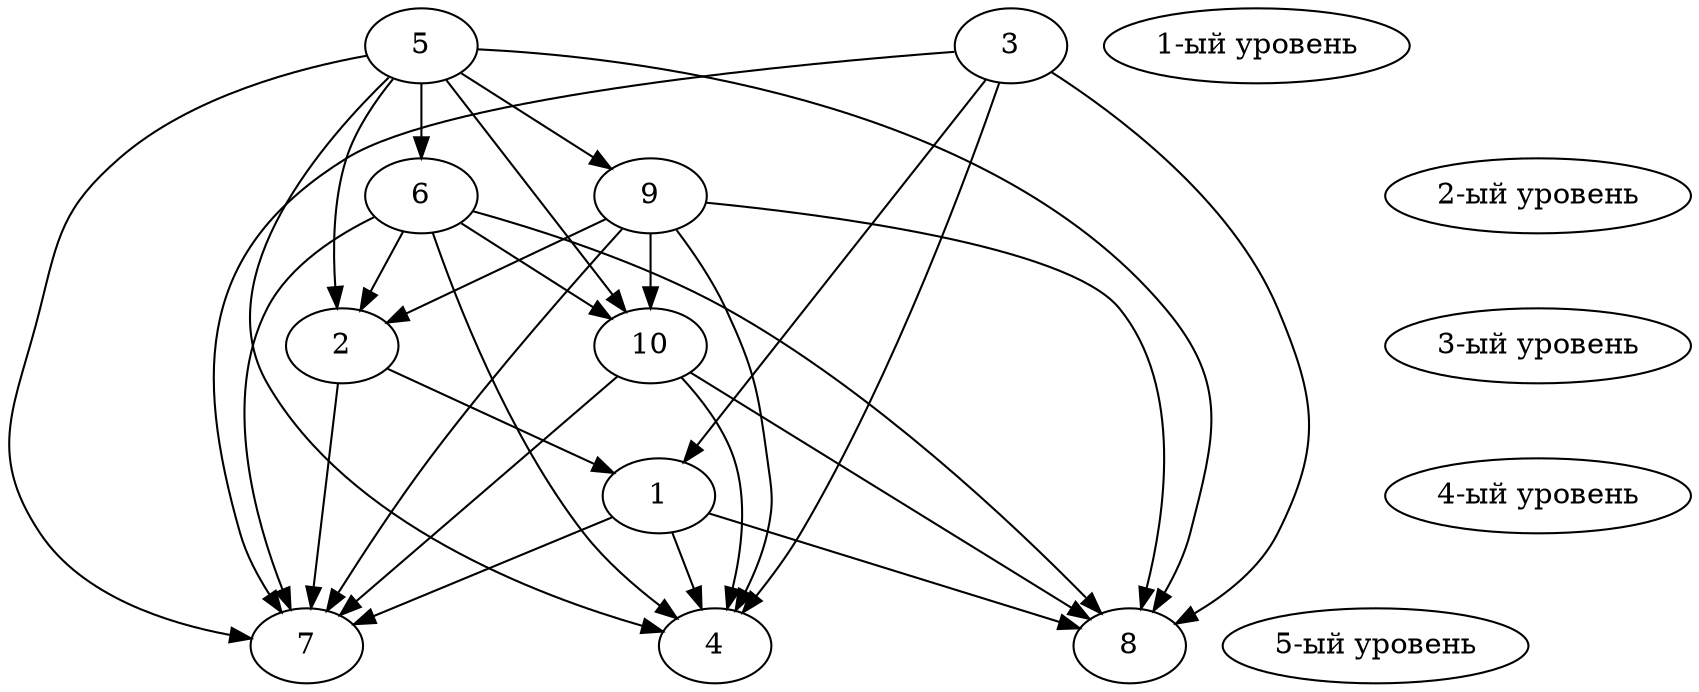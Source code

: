 digraph "Граф с порогом = 1.76" {
	1 -> 4
	1 -> 7
	1 -> 8
	2 -> 1
	2 -> 7
	3 -> 1
	3 -> 4
	3 -> 7
	3 -> 8
	5 -> 2
	5 -> 4
	5 -> 6
	5 -> 7
	5 -> 8
	5 -> 9
	5 -> 10
	6 -> 2
	6 -> 4
	6 -> 7
	6 -> 8
	6 -> 10
	9 -> 2
	9 -> 4
	9 -> 7
	9 -> 8
	9 -> 10
	10 -> 4
	10 -> 7
	10 -> 8
	subgraph "Подграф0" {
		rank=same
		"1-ый уровень"
		3
		5
	}
	subgraph "Подграф1" {
		rank=same
		"2-ый уровень"
		6
		9
	}
	subgraph "Подграф2" {
		rank=same
		"3-ый уровень"
		2
		10
	}
	subgraph "Подграф3" {
		rank=same
		"4-ый уровень"
		1
	}
	subgraph "Подграф4" {
		rank=same
		"5-ый уровень"
		4
		7
		8
	}
}
